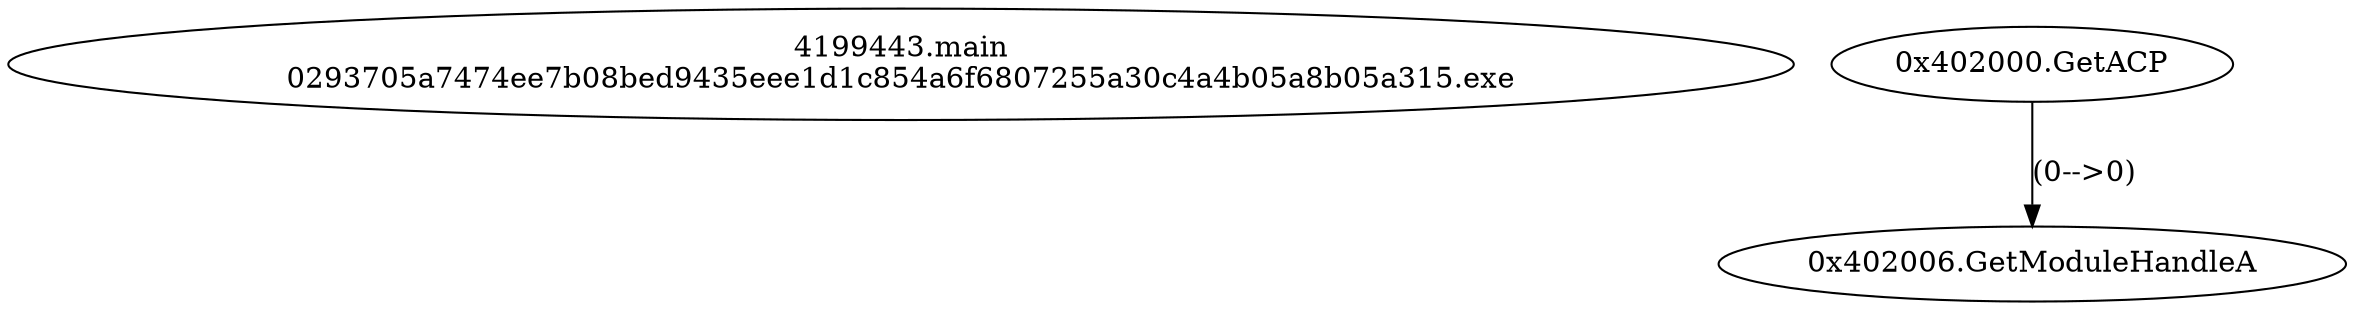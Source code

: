 // Global SCDG with merge call
digraph {
	0 [label="4199443.main
0293705a7474ee7b08bed9435eee1d1c854a6f6807255a30c4a4b05a8b05a315.exe"]
	1 [label="0x402000.GetACP
"]
	2 [label="0x402006.GetModuleHandleA
"]
	1 -> 2 [label="(0-->0)"]
}
